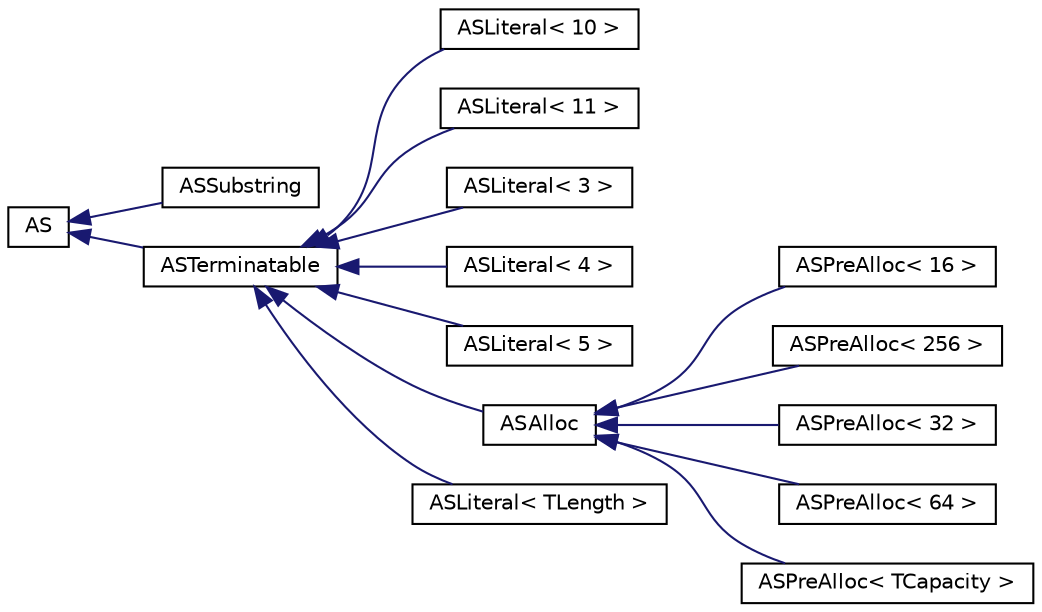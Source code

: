 digraph "Graphical Class Hierarchy"
{
  edge [fontname="Helvetica",fontsize="10",labelfontname="Helvetica",labelfontsize="10"];
  node [fontname="Helvetica",fontsize="10",shape=record];
  rankdir="LR";
  Node1 [label="AS",height=0.2,width=0.4,color="black", fillcolor="white", style="filled",URL="$classaworx_1_1lib_1_1strings_1_1AS.html"];
  Node1 -> Node2 [dir="back",color="midnightblue",fontsize="10",style="solid",fontname="Helvetica"];
  Node2 [label="ASSubstring",height=0.2,width=0.4,color="black", fillcolor="white", style="filled",URL="$classaworx_1_1lib_1_1strings_1_1ASSubstring.html"];
  Node1 -> Node3 [dir="back",color="midnightblue",fontsize="10",style="solid",fontname="Helvetica"];
  Node3 [label="ASTerminatable",height=0.2,width=0.4,color="black", fillcolor="white", style="filled",URL="$classaworx_1_1lib_1_1strings_1_1ASTerminatable.html"];
  Node3 -> Node4 [dir="back",color="midnightblue",fontsize="10",style="solid",fontname="Helvetica"];
  Node4 [label="ASLiteral\< 10 \>",height=0.2,width=0.4,color="black", fillcolor="white", style="filled",URL="$classaworx_1_1lib_1_1strings_1_1ASLiteral.html"];
  Node3 -> Node5 [dir="back",color="midnightblue",fontsize="10",style="solid",fontname="Helvetica"];
  Node5 [label="ASLiteral\< 11 \>",height=0.2,width=0.4,color="black", fillcolor="white", style="filled",URL="$classaworx_1_1lib_1_1strings_1_1ASLiteral.html"];
  Node3 -> Node6 [dir="back",color="midnightblue",fontsize="10",style="solid",fontname="Helvetica"];
  Node6 [label="ASLiteral\< 3 \>",height=0.2,width=0.4,color="black", fillcolor="white", style="filled",URL="$classaworx_1_1lib_1_1strings_1_1ASLiteral.html"];
  Node3 -> Node7 [dir="back",color="midnightblue",fontsize="10",style="solid",fontname="Helvetica"];
  Node7 [label="ASLiteral\< 4 \>",height=0.2,width=0.4,color="black", fillcolor="white", style="filled",URL="$classaworx_1_1lib_1_1strings_1_1ASLiteral.html"];
  Node3 -> Node8 [dir="back",color="midnightblue",fontsize="10",style="solid",fontname="Helvetica"];
  Node8 [label="ASLiteral\< 5 \>",height=0.2,width=0.4,color="black", fillcolor="white", style="filled",URL="$classaworx_1_1lib_1_1strings_1_1ASLiteral.html"];
  Node3 -> Node9 [dir="back",color="midnightblue",fontsize="10",style="solid",fontname="Helvetica"];
  Node9 [label="ASAlloc",height=0.2,width=0.4,color="black", fillcolor="white", style="filled",URL="$classaworx_1_1lib_1_1strings_1_1ASAlloc.html"];
  Node9 -> Node10 [dir="back",color="midnightblue",fontsize="10",style="solid",fontname="Helvetica"];
  Node10 [label="ASPreAlloc\< 16 \>",height=0.2,width=0.4,color="black", fillcolor="white", style="filled",URL="$classaworx_1_1lib_1_1strings_1_1ASPreAlloc.html"];
  Node9 -> Node11 [dir="back",color="midnightblue",fontsize="10",style="solid",fontname="Helvetica"];
  Node11 [label="ASPreAlloc\< 256 \>",height=0.2,width=0.4,color="black", fillcolor="white", style="filled",URL="$classaworx_1_1lib_1_1strings_1_1ASPreAlloc.html"];
  Node9 -> Node12 [dir="back",color="midnightblue",fontsize="10",style="solid",fontname="Helvetica"];
  Node12 [label="ASPreAlloc\< 32 \>",height=0.2,width=0.4,color="black", fillcolor="white", style="filled",URL="$classaworx_1_1lib_1_1strings_1_1ASPreAlloc.html"];
  Node9 -> Node13 [dir="back",color="midnightblue",fontsize="10",style="solid",fontname="Helvetica"];
  Node13 [label="ASPreAlloc\< 64 \>",height=0.2,width=0.4,color="black", fillcolor="white", style="filled",URL="$classaworx_1_1lib_1_1strings_1_1ASPreAlloc.html"];
  Node9 -> Node14 [dir="back",color="midnightblue",fontsize="10",style="solid",fontname="Helvetica"];
  Node14 [label="ASPreAlloc\< TCapacity \>",height=0.2,width=0.4,color="black", fillcolor="white", style="filled",URL="$classaworx_1_1lib_1_1strings_1_1ASPreAlloc.html"];
  Node3 -> Node15 [dir="back",color="midnightblue",fontsize="10",style="solid",fontname="Helvetica"];
  Node15 [label="ASLiteral\< TLength \>",height=0.2,width=0.4,color="black", fillcolor="white", style="filled",URL="$classaworx_1_1lib_1_1strings_1_1ASLiteral.html"];
}
